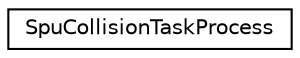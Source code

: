digraph "Graphical Class Hierarchy"
{
  edge [fontname="Helvetica",fontsize="10",labelfontname="Helvetica",labelfontsize="10"];
  node [fontname="Helvetica",fontsize="10",shape=record];
  rankdir="LR";
  Node1 [label="SpuCollisionTaskProcess",height=0.2,width=0.4,color="black", fillcolor="white", style="filled",URL="$class_spu_collision_task_process.html"];
}

